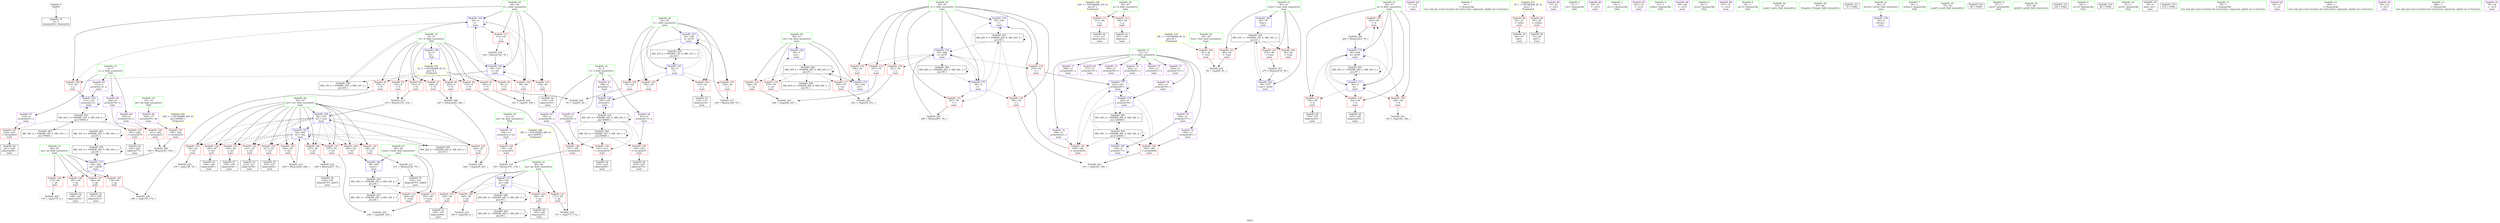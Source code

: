 digraph "SVFG" {
	label="SVFG";

	Node0x5602907ba5b0 [shape=record,color=grey,label="{NodeID: 0\nNullPtr}"];
	Node0x5602907ba5b0 -> Node0x5602907df9b0[style=solid];
	Node0x5602907ff370 [shape=record,color=black,label="{NodeID: 263\nMR_30V_2 = PHI(MR_30V_3, MR_30V_1, )\npts\{61 \}\n}"];
	Node0x5602907ff370 -> Node0x5602907ff370[style=dashed];
	Node0x5602907ff370 -> Node0x560290801670[style=dashed];
	Node0x5602907e8e80 [shape=record,color=blue,label="{NodeID: 180\n48\<--260\nroom\<--\nmain\n}"];
	Node0x5602907e8e80 -> Node0x5602907f9570[style=dashed];
	Node0x5602907e03a0 [shape=record,color=red,label="{NodeID: 97\n226\<--8\n\<--N\nmain\n}"];
	Node0x5602907e03a0 -> Node0x5602907e4740[style=solid];
	Node0x5602907df1f0 [shape=record,color=green,label="{NodeID: 14\n4\<--5\nx\<--x_field_insensitive\nGlob }"];
	Node0x5602907df1f0 -> Node0x5602907e1d80[style=solid];
	Node0x5602907df1f0 -> Node0x5602907e1e50[style=solid];
	Node0x5602907df1f0 -> Node0x5602907e1f20[style=solid];
	Node0x5602907df1f0 -> Node0x5602907e1ff0[style=solid];
	Node0x5602907e0f00 [shape=record,color=red,label="{NodeID: 111\n123\<--44\n\<--j\nmain\n}"];
	Node0x5602907e0f00 -> Node0x5602907ec150[style=solid];
	Node0x5602907be910 [shape=record,color=green,label="{NodeID: 28\n50\<--51\ncnt\<--cnt_field_insensitive\nmain\n}"];
	Node0x5602907be910 -> Node0x5602907e5a50[style=solid];
	Node0x5602907be910 -> Node0x5602907e5b20[style=solid];
	Node0x5602907be910 -> Node0x5602907e5bf0[style=solid];
	Node0x5602907be910 -> Node0x5602907e84c0[style=solid];
	Node0x5602907be910 -> Node0x5602907e8db0[style=solid];
	Node0x5602907e4740 [shape=record,color=grey,label="{NodeID: 208\n227 = Binary(225, 226, )\n}"];
	Node0x5602907e4740 -> Node0x5602907ec750[style=solid];
	Node0x5602907e61a0 [shape=record,color=red,label="{NodeID: 125\n230\<--52\n\<--i21\nmain\n}"];
	Node0x5602907e61a0 -> Node0x5602907eb9d0[style=solid];
	Node0x5602907dfdf0 [shape=record,color=black,label="{NodeID: 42\n112\<--111\nidxprom12\<--\nmain\n}"];
	Node0x5602907eca50 [shape=record,color=grey,label="{NodeID: 222\n82 = cmp(80, 81, )\n}"];
	Node0x5602907e6d00 [shape=record,color=red,label="{NodeID: 139\n203\<--56\n\<--k\nmain\n}"];
	Node0x5602907e6d00 -> Node0x5602907e48c0[style=solid];
	Node0x5602907e1970 [shape=record,color=black,label="{NodeID: 56\n221\<--220\nidxprom64\<--\nmain\n}"];
	Node0x5602907e7860 [shape=record,color=red,label="{NodeID: 153\n199\<--198\n\<--arrayidx52\nmain\n}"];
	Node0x5602907e7860 -> Node0x5602907e89a0[style=solid];
	Node0x5602907e24d0 [shape=record,color=purple,label="{NodeID: 70\n120\<--11\narrayidx17\<--c\nmain\n}"];
	Node0x5602907e24d0 -> Node0x5602907e8250[style=solid];
	Node0x5602907e83f0 [shape=record,color=blue,label="{NodeID: 167\n42\<--129\ni\<--inc19\nmain\n}"];
	Node0x5602907e83f0 -> Node0x5602907e0950[style=dashed];
	Node0x5602907e83f0 -> Node0x5602907e0a20[style=dashed];
	Node0x5602907e83f0 -> Node0x5602907e0af0[style=dashed];
	Node0x5602907e83f0 -> Node0x5602907e0bc0[style=dashed];
	Node0x5602907e83f0 -> Node0x5602907e83f0[style=dashed];
	Node0x5602907e83f0 -> Node0x5602907fc770[style=dashed];
	Node0x5602907e3030 [shape=record,color=purple,label="{NodeID: 84\n71\<--24\n\<--.str.3\nmain\n}"];
	Node0x5602907bdea0 [shape=record,color=green,label="{NodeID: 1\n9\<--1\n\<--dummyObj\nCan only get source location for instruction, argument, global var or function.}"];
	Node0x5602907ff870 [shape=record,color=black,label="{NodeID: 264\nMR_32V_2 = PHI(MR_32V_3, MR_32V_1, )\npts\{50000 \}\n}"];
	Node0x5602907ff870 -> Node0x5602907e7450[style=dashed];
	Node0x5602907ff870 -> Node0x5602907e7930[style=dashed];
	Node0x5602907ff870 -> Node0x5602907e7ad0[style=dashed];
	Node0x5602907ff870 -> Node0x5602907f6370[style=dashed];
	Node0x5602907ff870 -> Node0x5602907ff870[style=dashed];
	Node0x5602907e8f50 [shape=record,color=blue,label="{NodeID: 181\n52\<--265\ni21\<--dec\nmain\n}"];
	Node0x5602907e8f50 -> Node0x5602907e5cc0[style=dashed];
	Node0x5602907e8f50 -> Node0x5602907e5d90[style=dashed];
	Node0x5602907e8f50 -> Node0x5602907e5e60[style=dashed];
	Node0x5602907e8f50 -> Node0x5602907e5f30[style=dashed];
	Node0x5602907e8f50 -> Node0x5602907e6000[style=dashed];
	Node0x5602907e8f50 -> Node0x5602907e60d0[style=dashed];
	Node0x5602907e8f50 -> Node0x5602907e61a0[style=dashed];
	Node0x5602907e8f50 -> Node0x5602907e6270[style=dashed];
	Node0x5602907e8f50 -> Node0x5602907e6340[style=dashed];
	Node0x5602907e8f50 -> Node0x5602907e6410[style=dashed];
	Node0x5602907e8f50 -> Node0x5602907e64e0[style=dashed];
	Node0x5602907e8f50 -> Node0x5602907e8f50[style=dashed];
	Node0x5602907e8f50 -> Node0x5602907fdf70[style=dashed];
	Node0x5602907e0470 [shape=record,color=red,label="{NodeID: 98\n63\<--21\n\<--stdin\nmain\n}"];
	Node0x5602907e0470 -> Node0x5602907dfb80[style=solid];
	Node0x5602907df2f0 [shape=record,color=green,label="{NodeID: 15\n6\<--7\ny\<--y_field_insensitive\nGlob }"];
	Node0x5602907df2f0 -> Node0x5602907e20c0[style=solid];
	Node0x5602907df2f0 -> Node0x5602907e2190[style=solid];
	Node0x5602907df2f0 -> Node0x5602907e2260[style=solid];
	Node0x5602907df2f0 -> Node0x5602907e2330[style=solid];
	Node0x560290802bd0 [shape=record,color=yellow,style=double,label="{NodeID: 278\n16V_1 = ENCHI(MR_16V_0)\npts\{47 \}\nFun[main]}"];
	Node0x560290802bd0 -> Node0x5602907e0fd0[style=dashed];
	Node0x560290802bd0 -> Node0x5602907e10a0[style=dashed];
	Node0x5602907e0fd0 [shape=record,color=red,label="{NodeID: 112\n106\<--46\n\<--p\nmain\n}"];
	Node0x5602907e0fd0 -> Node0x5602907dfd20[style=solid];
	Node0x5602907be9e0 [shape=record,color=green,label="{NodeID: 29\n52\<--53\ni21\<--i21_field_insensitive\nmain\n}"];
	Node0x5602907be9e0 -> Node0x5602907e5cc0[style=solid];
	Node0x5602907be9e0 -> Node0x5602907e5d90[style=solid];
	Node0x5602907be9e0 -> Node0x5602907e5e60[style=solid];
	Node0x5602907be9e0 -> Node0x5602907e5f30[style=solid];
	Node0x5602907be9e0 -> Node0x5602907e6000[style=solid];
	Node0x5602907be9e0 -> Node0x5602907e60d0[style=solid];
	Node0x5602907be9e0 -> Node0x5602907e61a0[style=solid];
	Node0x5602907be9e0 -> Node0x5602907e6270[style=solid];
	Node0x5602907be9e0 -> Node0x5602907e6340[style=solid];
	Node0x5602907be9e0 -> Node0x5602907e6410[style=solid];
	Node0x5602907be9e0 -> Node0x5602907e64e0[style=solid];
	Node0x5602907be9e0 -> Node0x5602907e8590[style=solid];
	Node0x5602907be9e0 -> Node0x5602907e8f50[style=solid];
	Node0x5602907e48c0 [shape=record,color=grey,label="{NodeID: 209\n204 = Binary(203, 78, )\n}"];
	Node0x5602907e48c0 -> Node0x5602907e8a70[style=solid];
	Node0x5602907e6270 [shape=record,color=red,label="{NodeID: 126\n237\<--52\n\<--i21\nmain\n}"];
	Node0x5602907e6270 -> Node0x5602907ebb50[style=solid];
	Node0x5602907dfec0 [shape=record,color=black,label="{NodeID: 43\n116\<--115\nidxprom14\<--\nmain\n}"];
	Node0x5602907ecbd0 [shape=record,color=grey,label="{NodeID: 223\n248 = cmp(246, 247, )\n}"];
	Node0x5602907e6dd0 [shape=record,color=red,label="{NodeID: 140\n168\<--58\n\<--px\nmain\n}"];
	Node0x5602907e6dd0 -> Node0x5602907ec5d0[style=solid];
	Node0x5602907e1a40 [shape=record,color=black,label="{NodeID: 57\n232\<--231\nidxprom70\<--add69\nmain\n}"];
	Node0x5602907e7930 [shape=record,color=red,label="{NodeID: 154\n214\<--213\n\<--arrayidx59\nmain\n}"];
	Node0x5602907e7930 -> Node0x5602907e17d0[style=solid];
	Node0x5602907e25a0 [shape=record,color=purple,label="{NodeID: 71\n186\<--11\narrayidx44\<--c\nmain\n}"];
	Node0x5602907e84c0 [shape=record,color=blue,label="{NodeID: 168\n50\<--9\ncnt\<--\nmain\n}"];
	Node0x5602907e84c0 -> Node0x5602907f9a70[style=dashed];
	Node0x5602907e3100 [shape=record,color=purple,label="{NodeID: 85\n73\<--27\n\<--.str.4\nmain\n}"];
	Node0x5602907bdff0 [shape=record,color=green,label="{NodeID: 2\n17\<--1\n.str\<--dummyObj\nGlob }"];
	Node0x5602907ffd70 [shape=record,color=black,label="{NodeID: 265\nMR_34V_2 = PHI(MR_34V_3, MR_34V_1, )\npts\{70000 \}\n}"];
	Node0x5602907ffd70 -> Node0x5602907f8b70[style=dashed];
	Node0x5602907e9020 [shape=record,color=blue,label="{NodeID: 182\n40\<--275\nCase\<--inc90\nmain\n}"];
	Node0x5602907e9020 -> Node0x5602907fc270[style=dashed];
	Node0x5602907e0540 [shape=record,color=red,label="{NodeID: 99\n69\<--26\n\<--stdout\nmain\n}"];
	Node0x5602907e0540 -> Node0x5602907dfc50[style=solid];
	Node0x5602907bd7f0 [shape=record,color=green,label="{NodeID: 16\n8\<--10\nN\<--N_field_insensitive\nGlob }"];
	Node0x5602907bd7f0 -> Node0x5602907e3510[style=solid];
	Node0x5602907bd7f0 -> Node0x5602907e35e0[style=solid];
	Node0x5602907bd7f0 -> Node0x5602907e36b0[style=solid];
	Node0x5602907bd7f0 -> Node0x5602907e3780[style=solid];
	Node0x5602907bd7f0 -> Node0x5602907e3850[style=solid];
	Node0x5602907bd7f0 -> Node0x5602907e3920[style=solid];
	Node0x5602907bd7f0 -> Node0x5602907e02d0[style=solid];
	Node0x5602907bd7f0 -> Node0x5602907e03a0[style=solid];
	Node0x5602907bd7f0 -> Node0x5602907e7c70[style=solid];
	Node0x5602907e10a0 [shape=record,color=red,label="{NodeID: 113\n111\<--46\n\<--p\nmain\n}"];
	Node0x5602907e10a0 -> Node0x5602907dfdf0[style=solid];
	Node0x5602907beab0 [shape=record,color=green,label="{NodeID: 30\n54\<--55\nr\<--r_field_insensitive\nmain\n}"];
	Node0x5602907beab0 -> Node0x5602907e65b0[style=solid];
	Node0x5602907beab0 -> Node0x5602907e6680[style=solid];
	Node0x5602907beab0 -> Node0x5602907e6750[style=solid];
	Node0x5602907beab0 -> Node0x5602907e6820[style=solid];
	Node0x5602907beab0 -> Node0x5602907e68f0[style=solid];
	Node0x5602907beab0 -> Node0x5602907e69c0[style=solid];
	Node0x5602907beab0 -> Node0x5602907e8660[style=solid];
	Node0x5602907beab0 -> Node0x5602907e89a0[style=solid];
	Node0x5602907beab0 -> Node0x5602907e8b40[style=solid];
	Node0x5602907eb850 [shape=record,color=grey,label="{NodeID: 210\n156 = Binary(151, 155, )\n}"];
	Node0x5602907eb850 -> Node0x5602907e8800[style=solid];
	Node0x5602907e6340 [shape=record,color=red,label="{NodeID: 127\n255\<--52\n\<--i21\nmain\n}"];
	Node0x5602907e6340 -> Node0x5602907eced0[style=solid];
	Node0x5602907dff90 [shape=record,color=black,label="{NodeID: 44\n119\<--118\nidxprom16\<--\nmain\n}"];
	Node0x5602907ecd50 [shape=record,color=grey,label="{NodeID: 224\n252 = cmp(250, 251, )\n}"];
	Node0x5602907e6ea0 [shape=record,color=red,label="{NodeID: 141\n171\<--58\n\<--px\nmain\n}"];
	Node0x5602907e6ea0 -> Node0x5602907ed650[style=solid];
	Node0x5602907e1b10 [shape=record,color=black,label="{NodeID: 58\n235\<--234\nidxprom72\<--\nmain\n}"];
	Node0x5602907e7a00 [shape=record,color=red,label="{NodeID: 155\n220\<--219\n\<--arrayidx63\nmain\n}"];
	Node0x5602907e7a00 -> Node0x5602907e1970[style=solid];
	Node0x5602907e2670 [shape=record,color=purple,label="{NodeID: 72\n189\<--11\narrayidx46\<--c\nmain\n}"];
	Node0x5602907e2670 -> Node0x5602907e7790[style=solid];
	Node0x5602907e8590 [shape=record,color=blue,label="{NodeID: 169\n52\<--135\ni21\<--mul\nmain\n}"];
	Node0x5602907e8590 -> Node0x5602907e5cc0[style=dashed];
	Node0x5602907e8590 -> Node0x5602907e5d90[style=dashed];
	Node0x5602907e8590 -> Node0x5602907e5e60[style=dashed];
	Node0x5602907e8590 -> Node0x5602907e5f30[style=dashed];
	Node0x5602907e8590 -> Node0x5602907e6000[style=dashed];
	Node0x5602907e8590 -> Node0x5602907e60d0[style=dashed];
	Node0x5602907e8590 -> Node0x5602907e61a0[style=dashed];
	Node0x5602907e8590 -> Node0x5602907e6270[style=dashed];
	Node0x5602907e8590 -> Node0x5602907e6340[style=dashed];
	Node0x5602907e8590 -> Node0x5602907e6410[style=dashed];
	Node0x5602907e8590 -> Node0x5602907e64e0[style=dashed];
	Node0x5602907e8590 -> Node0x5602907e8f50[style=dashed];
	Node0x5602907e8590 -> Node0x5602907fdf70[style=dashed];
	Node0x5602907e31d0 [shape=record,color=purple,label="{NodeID: 86\n89\<--27\n\<--.str.4\nmain\n}"];
	Node0x5602907bd490 [shape=record,color=green,label="{NodeID: 3\n19\<--1\n.str.1\<--dummyObj\nGlob }"];
	Node0x560290800270 [shape=record,color=black,label="{NodeID: 266\nMR_36V_2 = PHI(MR_36V_6, MR_36V_1, )\npts\{120000 \}\n}"];
	Node0x560290800270 -> Node0x5602907f9070[style=dashed];
	Node0x5602907e0610 [shape=record,color=red,label="{NodeID: 100\n81\<--38\n\<--Test\nmain\n}"];
	Node0x5602907e0610 -> Node0x5602907eca50[style=solid];
	Node0x5602907bd8b0 [shape=record,color=green,label="{NodeID: 17\n11\<--12\nc\<--c_field_insensitive\nGlob }"];
	Node0x5602907bd8b0 -> Node0x5602907e2400[style=solid];
	Node0x5602907bd8b0 -> Node0x5602907e24d0[style=solid];
	Node0x5602907bd8b0 -> Node0x5602907e25a0[style=solid];
	Node0x5602907bd8b0 -> Node0x5602907e2670[style=solid];
	Node0x5602907bd8b0 -> Node0x5602907e2740[style=solid];
	Node0x5602907bd8b0 -> Node0x5602907e2810[style=solid];
	Node0x5602907bd8b0 -> Node0x5602907e28e0[style=solid];
	Node0x5602907bd8b0 -> Node0x5602907e29b0[style=solid];
	Node0x5602907bd8b0 -> Node0x5602907e2a80[style=solid];
	Node0x5602907bd8b0 -> Node0x5602907e2b50[style=solid];
	Node0x5602907e1170 [shape=record,color=red,label="{NodeID: 114\n254\<--48\n\<--room\nmain\n}"];
	Node0x5602907e1170 -> Node0x5602907eced0[style=solid];
	Node0x5602907beb80 [shape=record,color=green,label="{NodeID: 31\n56\<--57\nk\<--k_field_insensitive\nmain\n}"];
	Node0x5602907beb80 -> Node0x5602907e6a90[style=solid];
	Node0x5602907beb80 -> Node0x5602907e6b60[style=solid];
	Node0x5602907beb80 -> Node0x5602907e6c30[style=solid];
	Node0x5602907beb80 -> Node0x5602907e6d00[style=solid];
	Node0x5602907beb80 -> Node0x5602907e8730[style=solid];
	Node0x5602907beb80 -> Node0x5602907e8a70[style=solid];
	Node0x5602907eb9d0 [shape=record,color=grey,label="{NodeID: 211\n231 = Binary(230, 78, )\n}"];
	Node0x5602907eb9d0 -> Node0x5602907e1a40[style=solid];
	Node0x5602907e6410 [shape=record,color=red,label="{NodeID: 128\n260\<--52\n\<--i21\nmain\n}"];
	Node0x5602907e6410 -> Node0x5602907e8e80[style=solid];
	Node0x5602907e0060 [shape=record,color=black,label="{NodeID: 45\n149\<--148\nidxprom28\<--\nmain\n}"];
	Node0x5602907eced0 [shape=record,color=grey,label="{NodeID: 225\n256 = cmp(254, 255, )\n}"];
	Node0x5602907e6f70 [shape=record,color=red,label="{NodeID: 142\n184\<--58\n\<--px\nmain\n}"];
	Node0x5602907e6f70 -> Node0x5602907e13c0[style=solid];
	Node0x5602907e1be0 [shape=record,color=black,label="{NodeID: 59\n239\<--238\nidxprom75\<--add74\nmain\n}"];
	Node0x5602907e7ad0 [shape=record,color=red,label="{NodeID: 156\n234\<--233\n\<--arrayidx71\nmain\n}"];
	Node0x5602907e7ad0 -> Node0x5602907e1b10[style=solid];
	Node0x5602907e2740 [shape=record,color=purple,label="{NodeID: 73\n195\<--11\narrayidx50\<--c\nmain\n}"];
	Node0x5602907e8660 [shape=record,color=blue,label="{NodeID: 170\n54\<--9\nr\<--\nmain\n}"];
	Node0x5602907e8660 -> Node0x5602907e65b0[style=dashed];
	Node0x5602907e8660 -> Node0x5602907e6680[style=dashed];
	Node0x5602907e8660 -> Node0x5602907e89a0[style=dashed];
	Node0x5602907e8660 -> Node0x5602907e8b40[style=dashed];
	Node0x5602907e8660 -> Node0x5602907f5970[style=dashed];
	Node0x5602907e32a0 [shape=record,color=purple,label="{NodeID: 87\n103\<--27\n\<--.str.4\nmain\n}"];
	Node0x5602907deeb0 [shape=record,color=green,label="{NodeID: 4\n21\<--1\nstdin\<--dummyObj\nGlob }"];
	Node0x5602907e06e0 [shape=record,color=red,label="{NodeID: 101\n80\<--40\n\<--Case\nmain\n}"];
	Node0x5602907e06e0 -> Node0x5602907eca50[style=solid];
	Node0x5602907ba980 [shape=record,color=green,label="{NodeID: 18\n13\<--14\ndx\<--dx_field_insensitive\nGlob }"];
	Node0x5602907ba980 -> Node0x5602907e2c20[style=solid];
	Node0x5602907e1240 [shape=record,color=red,label="{NodeID: 115\n269\<--48\n\<--room\nmain\n}"];
	Node0x5602907bec50 [shape=record,color=green,label="{NodeID: 32\n58\<--59\npx\<--px_field_insensitive\nmain\n}"];
	Node0x5602907bec50 -> Node0x5602907e6dd0[style=solid];
	Node0x5602907bec50 -> Node0x5602907e6ea0[style=solid];
	Node0x5602907bec50 -> Node0x5602907e6f70[style=solid];
	Node0x5602907bec50 -> Node0x5602907e7040[style=solid];
	Node0x5602907bec50 -> Node0x5602907e8800[style=solid];
	Node0x5602907ebb50 [shape=record,color=grey,label="{NodeID: 212\n238 = Binary(237, 78, )\n}"];
	Node0x5602907ebb50 -> Node0x5602907e1be0[style=solid];
	Node0x5602907e64e0 [shape=record,color=red,label="{NodeID: 129\n264\<--52\n\<--i21\nmain\n}"];
	Node0x5602907e64e0 -> Node0x5602907ebe50[style=solid];
	Node0x5602907e0130 [shape=record,color=black,label="{NodeID: 46\n153\<--152\nidxprom30\<--\nmain\n}"];
	Node0x5602907ed050 [shape=record,color=grey,label="{NodeID: 226\n180 = cmp(178, 179, )\n}"];
	Node0x5602907e7040 [shape=record,color=red,label="{NodeID: 143\n193\<--58\n\<--px\nmain\n}"];
	Node0x5602907e7040 -> Node0x5602907e1560[style=solid];
	Node0x5602907e1cb0 [shape=record,color=black,label="{NodeID: 60\n242\<--241\nidxprom77\<--\nmain\n}"];
	Node0x5602907e7ba0 [shape=record,color=red,label="{NodeID: 157\n241\<--240\n\<--arrayidx76\nmain\n}"];
	Node0x5602907e7ba0 -> Node0x5602907e1cb0[style=solid];
	Node0x5602907e2810 [shape=record,color=purple,label="{NodeID: 74\n198\<--11\narrayidx52\<--c\nmain\n}"];
	Node0x5602907e2810 -> Node0x5602907e7860[style=solid];
	Node0x5602907fc270 [shape=record,color=black,label="{NodeID: 254\nMR_10V_3 = PHI(MR_10V_4, MR_10V_2, )\npts\{41 \}\n}"];
	Node0x5602907fc270 -> Node0x5602907e06e0[style=dashed];
	Node0x5602907fc270 -> Node0x5602907e07b0[style=dashed];
	Node0x5602907fc270 -> Node0x5602907e0880[style=dashed];
	Node0x5602907fc270 -> Node0x5602907e9020[style=dashed];
	Node0x5602907e8730 [shape=record,color=blue,label="{NodeID: 171\n56\<--9\nk\<--\nmain\n}"];
	Node0x5602907e8730 -> Node0x5602907e6a90[style=dashed];
	Node0x5602907e8730 -> Node0x5602907e6b60[style=dashed];
	Node0x5602907e8730 -> Node0x5602907e6c30[style=dashed];
	Node0x5602907e8730 -> Node0x5602907e6d00[style=dashed];
	Node0x5602907e8730 -> Node0x5602907e8730[style=dashed];
	Node0x5602907e8730 -> Node0x5602907e8a70[style=dashed];
	Node0x5602907e8730 -> Node0x5602907fe970[style=dashed];
	Node0x5602907e3370 [shape=record,color=purple,label="{NodeID: 88\n85\<--29\n\<--.str.5\nmain\n}"];
	Node0x5602907def40 [shape=record,color=green,label="{NodeID: 5\n22\<--1\n.str.2\<--dummyObj\nGlob }"];
	Node0x5602907e07b0 [shape=record,color=red,label="{NodeID: 102\n84\<--40\n\<--Case\nmain\n}"];
	Node0x5602907baa80 [shape=record,color=green,label="{NodeID: 19\n15\<--16\ndy\<--dy_field_insensitive\nGlob }"];
	Node0x5602907baa80 -> Node0x5602907e2cf0[style=solid];
	Node0x5602907e5a50 [shape=record,color=red,label="{NodeID: 116\n246\<--50\n\<--cnt\nmain\n}"];
	Node0x5602907e5a50 -> Node0x5602907ecbd0[style=solid];
	Node0x5602907bed20 [shape=record,color=green,label="{NodeID: 33\n60\<--61\npy\<--py_field_insensitive\nmain\n}"];
	Node0x5602907bed20 -> Node0x5602907e7110[style=solid];
	Node0x5602907bed20 -> Node0x5602907e71e0[style=solid];
	Node0x5602907bed20 -> Node0x5602907e72b0[style=solid];
	Node0x5602907bed20 -> Node0x5602907e7380[style=solid];
	Node0x5602907bed20 -> Node0x5602907e88d0[style=solid];
	Node0x5602907ebcd0 [shape=record,color=grey,label="{NodeID: 213\n275 = Binary(274, 78, )\n}"];
	Node0x5602907ebcd0 -> Node0x5602907e9020[style=solid];
	Node0x5602907e65b0 [shape=record,color=red,label="{NodeID: 130\n183\<--54\n\<--r\nmain\n}"];
	Node0x5602907e65b0 -> Node0x5602907ec8d0[style=solid];
	Node0x5602907e0200 [shape=record,color=black,label="{NodeID: 47\n159\<--158\nidxprom32\<--\nmain\n}"];
	Node0x5602907ed1d0 [shape=record,color=grey,label="{NodeID: 227\n139 = cmp(138, 78, )\n}"];
	Node0x5602907e7110 [shape=record,color=red,label="{NodeID: 144\n175\<--60\n\<--py\nmain\n}"];
	Node0x5602907e7110 -> Node0x5602907ed4d0[style=solid];
	Node0x5602907e1d80 [shape=record,color=purple,label="{NodeID: 61\n108\<--4\narrayidx\<--x\nmain\n}"];
	Node0x5602907e1d80 -> Node0x5602907e80b0[style=solid];
	Node0x5602907e7c70 [shape=record,color=blue,label="{NodeID: 158\n8\<--9\nN\<--\nGlob }"];
	Node0x5602907e7c70 -> Node0x560290802690[style=dashed];
	Node0x5602907e28e0 [shape=record,color=purple,label="{NodeID: 75\n216\<--11\narrayidx61\<--c\nmain\n}"];
	Node0x5602907fc770 [shape=record,color=black,label="{NodeID: 255\nMR_12V_2 = PHI(MR_12V_4, MR_12V_1, )\npts\{43 \}\n}"];
	Node0x5602907fc770 -> Node0x5602907e7f10[style=dashed];
	Node0x5602907e8800 [shape=record,color=blue,label="{NodeID: 172\n58\<--156\npx\<--add\nmain\n}"];
	Node0x5602907e8800 -> Node0x5602907e6dd0[style=dashed];
	Node0x5602907e8800 -> Node0x5602907e6ea0[style=dashed];
	Node0x5602907e8800 -> Node0x5602907e6f70[style=dashed];
	Node0x5602907e8800 -> Node0x5602907e7040[style=dashed];
	Node0x5602907e8800 -> Node0x560290801170[style=dashed];
	Node0x5602907e3440 [shape=record,color=purple,label="{NodeID: 89\n271\<--31\n\<--.str.6\nmain\n}"];
	Node0x5602907bd5b0 [shape=record,color=green,label="{NodeID: 6\n24\<--1\n.str.3\<--dummyObj\nGlob }"];
	Node0x560290801170 [shape=record,color=black,label="{NodeID: 269\nMR_28V_4 = PHI(MR_28V_5, MR_28V_3, )\npts\{59 \}\n}"];
	Node0x560290801170 -> Node0x5602907e8800[style=dashed];
	Node0x560290801170 -> Node0x5602907fee70[style=dashed];
	Node0x560290801170 -> Node0x560290801170[style=dashed];
	Node0x5602907e0880 [shape=record,color=red,label="{NodeID: 103\n274\<--40\n\<--Case\nmain\n}"];
	Node0x5602907e0880 -> Node0x5602907ebcd0[style=solid];
	Node0x5602907bab80 [shape=record,color=green,label="{NodeID: 20\n33\<--34\nmain\<--main_field_insensitive\n}"];
	Node0x5602907e5b20 [shape=record,color=red,label="{NodeID: 117\n250\<--50\n\<--cnt\nmain\n}"];
	Node0x5602907e5b20 -> Node0x5602907ecd50[style=solid];
	Node0x5602907df7d0 [shape=record,color=green,label="{NodeID: 34\n67\<--68\nfreopen\<--freopen_field_insensitive\n}"];
	Node0x5602907ebe50 [shape=record,color=grey,label="{NodeID: 214\n265 = Binary(264, 266, )\n}"];
	Node0x5602907ebe50 -> Node0x5602907e8f50[style=solid];
	Node0x5602907e6680 [shape=record,color=red,label="{NodeID: 131\n207\<--54\n\<--r\nmain\n}"];
	Node0x5602907e6680 -> Node0x5602907e45c0[style=solid];
	Node0x5602907e12f0 [shape=record,color=black,label="{NodeID: 48\n163\<--162\nidxprom34\<--\nmain\n}"];
	Node0x560290554ef0 [shape=record,color=black,label="{NodeID: 311\n74 = PHI()\n}"];
	Node0x5602907ed350 [shape=record,color=grey,label="{NodeID: 228\n95 = cmp(93, 94, )\n}"];
	Node0x5602907e71e0 [shape=record,color=red,label="{NodeID: 145\n178\<--60\n\<--py\nmain\n}"];
	Node0x5602907e71e0 -> Node0x5602907ed050[style=solid];
	Node0x5602907e1e50 [shape=record,color=purple,label="{NodeID: 62\n150\<--4\narrayidx29\<--x\nmain\n}"];
	Node0x5602907e1e50 -> Node0x5602907e7450[style=solid];
	Node0x5602907e7d70 [shape=record,color=blue,label="{NodeID: 159\n36\<--9\nretval\<--\nmain\n}"];
	Node0x5602907e29b0 [shape=record,color=purple,label="{NodeID: 76\n222\<--11\narrayidx65\<--c\nmain\n}"];
	Node0x5602907e29b0 -> Node0x5602907e8c10[style=solid];
	Node0x5602907fd480 [shape=record,color=black,label="{NodeID: 256\nMR_14V_2 = PHI(MR_14V_3, MR_14V_1, )\npts\{45 \}\n}"];
	Node0x5602907fd480 -> Node0x5602907e7fe0[style=dashed];
	Node0x5602907fd480 -> Node0x5602907fd480[style=dashed];
	Node0x5602907e88d0 [shape=record,color=blue,label="{NodeID: 173\n60\<--166\npy\<--add36\nmain\n}"];
	Node0x5602907e88d0 -> Node0x5602907e7110[style=dashed];
	Node0x5602907e88d0 -> Node0x5602907e71e0[style=dashed];
	Node0x5602907e88d0 -> Node0x5602907e72b0[style=dashed];
	Node0x5602907e88d0 -> Node0x5602907e7380[style=dashed];
	Node0x5602907e88d0 -> Node0x560290801670[style=dashed];
	Node0x5602907e3510 [shape=record,color=red,label="{NodeID: 90\n94\<--8\n\<--N\nmain\n}"];
	Node0x5602907e3510 -> Node0x5602907ed350[style=solid];
	Node0x5602907bd640 [shape=record,color=green,label="{NodeID: 7\n26\<--1\nstdout\<--dummyObj\nGlob }"];
	Node0x560290801670 [shape=record,color=black,label="{NodeID: 270\nMR_30V_4 = PHI(MR_30V_5, MR_30V_3, )\npts\{61 \}\n}"];
	Node0x560290801670 -> Node0x5602907e88d0[style=dashed];
	Node0x560290801670 -> Node0x5602907ff370[style=dashed];
	Node0x560290801670 -> Node0x560290801670[style=dashed];
	Node0x5602907e0950 [shape=record,color=red,label="{NodeID: 104\n93\<--42\n\<--i\nmain\n}"];
	Node0x5602907e0950 -> Node0x5602907ed350[style=solid];
	Node0x5602907bac80 [shape=record,color=green,label="{NodeID: 21\n36\<--37\nretval\<--retval_field_insensitive\nmain\n}"];
	Node0x5602907bac80 -> Node0x5602907e7d70[style=solid];
	Node0x5602907e5bf0 [shape=record,color=red,label="{NodeID: 118\n270\<--50\n\<--cnt\nmain\n}"];
	Node0x5602907df860 [shape=record,color=green,label="{NodeID: 35\n75\<--76\nscanf\<--scanf_field_insensitive\n}"];
	Node0x5602907ebfd0 [shape=record,color=grey,label="{NodeID: 215\n135 = Binary(133, 134, )\n}"];
	Node0x5602907ebfd0 -> Node0x5602907e8590[style=solid];
	Node0x5602907e6750 [shape=record,color=red,label="{NodeID: 132\n210\<--54\n\<--r\nmain\n}"];
	Node0x5602907e6750 -> Node0x5602907e8c10[style=solid];
	Node0x5602907e13c0 [shape=record,color=black,label="{NodeID: 49\n185\<--184\nidxprom43\<--\nmain\n}"];
	Node0x560290812ad0 [shape=record,color=black,label="{NodeID: 312\n90 = PHI()\n}"];
	Node0x5602907ed4d0 [shape=record,color=grey,label="{NodeID: 229\n176 = cmp(175, 9, )\n}"];
	Node0x5602907e72b0 [shape=record,color=red,label="{NodeID: 146\n187\<--60\n\<--py\nmain\n}"];
	Node0x5602907e72b0 -> Node0x5602907e1490[style=solid];
	Node0x5602907e1f20 [shape=record,color=purple,label="{NodeID: 63\n213\<--4\narrayidx59\<--x\nmain\n}"];
	Node0x5602907e1f20 -> Node0x5602907e7930[style=solid];
	Node0x5602907f8b70 [shape=record,color=black,label="{NodeID: 243\nMR_34V_3 = PHI(MR_34V_4, MR_34V_2, )\npts\{70000 \}\n}"];
	Node0x5602907f8b70 -> Node0x5602907e75f0[style=dashed];
	Node0x5602907f8b70 -> Node0x5602907e7a00[style=dashed];
	Node0x5602907f8b70 -> Node0x5602907e7ba0[style=dashed];
	Node0x5602907f8b70 -> Node0x5602907e8180[style=dashed];
	Node0x5602907f8b70 -> Node0x5602907f8b70[style=dashed];
	Node0x5602907f8b70 -> Node0x5602907ffd70[style=dashed];
	Node0x5602907e7e40 [shape=record,color=blue,label="{NodeID: 160\n40\<--78\nCase\<--\nmain\n}"];
	Node0x5602907e7e40 -> Node0x5602907fc270[style=dashed];
	Node0x5602907e2a80 [shape=record,color=purple,label="{NodeID: 77\n236\<--11\narrayidx73\<--c\nmain\n}"];
	Node0x5602907fd570 [shape=record,color=black,label="{NodeID: 257\nMR_18V_2 = PHI(MR_18V_3, MR_18V_1, )\npts\{49 \}\n}"];
	Node0x5602907fd570 -> Node0x5602907f9570[style=dashed];
	Node0x5602907e89a0 [shape=record,color=blue,label="{NodeID: 174\n54\<--199\nr\<--\nmain\n}"];
	Node0x5602907e89a0 -> Node0x5602907f5970[style=dashed];
	Node0x5602907e35e0 [shape=record,color=red,label="{NodeID: 91\n100\<--8\n\<--N\nmain\n}"];
	Node0x5602907e35e0 -> Node0x5602907ec450[style=solid];
	Node0x5602907be4f0 [shape=record,color=green,label="{NodeID: 8\n27\<--1\n.str.4\<--dummyObj\nGlob }"];
	Node0x560290801b70 [shape=record,color=yellow,style=double,label="{NodeID: 271\n2V_1 = ENCHI(MR_2V_0)\npts\{1 \}\nFun[main]}"];
	Node0x560290801b70 -> Node0x5602907e0470[style=dashed];
	Node0x560290801b70 -> Node0x5602907e0540[style=dashed];
	Node0x5602907e0a20 [shape=record,color=red,label="{NodeID: 105\n105\<--42\n\<--i\nmain\n}"];
	Node0x5602907e0a20 -> Node0x5602907e80b0[style=solid];
	Node0x5602907bad50 [shape=record,color=green,label="{NodeID: 22\n38\<--39\nTest\<--Test_field_insensitive\nmain\n}"];
	Node0x5602907bad50 -> Node0x5602907e0610[style=solid];
	Node0x5602907e5cc0 [shape=record,color=red,label="{NodeID: 119\n138\<--52\n\<--i21\nmain\n}"];
	Node0x5602907e5cc0 -> Node0x5602907ed1d0[style=solid];
	Node0x5602907df8f0 [shape=record,color=green,label="{NodeID: 36\n87\<--88\nprintf\<--printf_field_insensitive\n}"];
	Node0x5602907ec150 [shape=record,color=grey,label="{NodeID: 216\n124 = Binary(123, 78, )\n}"];
	Node0x5602907ec150 -> Node0x5602907e8320[style=solid];
	Node0x5602907e6820 [shape=record,color=red,label="{NodeID: 133\n247\<--54\n\<--r\nmain\n}"];
	Node0x5602907e6820 -> Node0x5602907ecbd0[style=solid];
	Node0x5602907e1490 [shape=record,color=black,label="{NodeID: 50\n188\<--187\nidxprom45\<--\nmain\n}"];
	Node0x560290812bd0 [shape=record,color=black,label="{NodeID: 313\n104 = PHI()\n}"];
	Node0x5602907ed650 [shape=record,color=grey,label="{NodeID: 230\n173 = cmp(171, 172, )\n}"];
	Node0x5602907e7380 [shape=record,color=red,label="{NodeID: 147\n196\<--60\n\<--py\nmain\n}"];
	Node0x5602907e7380 -> Node0x5602907e1630[style=solid];
	Node0x5602907e1ff0 [shape=record,color=purple,label="{NodeID: 64\n233\<--4\narrayidx71\<--x\nmain\n}"];
	Node0x5602907e1ff0 -> Node0x5602907e7ad0[style=solid];
	Node0x5602907f9070 [shape=record,color=black,label="{NodeID: 244\nMR_36V_3 = PHI(MR_36V_4, MR_36V_2, )\npts\{120000 \}\n}"];
	Node0x5602907f9070 -> Node0x5602907e7790[style=dashed];
	Node0x5602907f9070 -> Node0x5602907e7860[style=dashed];
	Node0x5602907f9070 -> Node0x5602907e8250[style=dashed];
	Node0x5602907f9070 -> Node0x5602907e8c10[style=dashed];
	Node0x5602907f9070 -> Node0x5602907f9070[style=dashed];
	Node0x5602907f9070 -> Node0x560290800270[style=dashed];
	Node0x5602907e7f10 [shape=record,color=blue,label="{NodeID: 161\n42\<--9\ni\<--\nmain\n}"];
	Node0x5602907e7f10 -> Node0x5602907e0950[style=dashed];
	Node0x5602907e7f10 -> Node0x5602907e0a20[style=dashed];
	Node0x5602907e7f10 -> Node0x5602907e0af0[style=dashed];
	Node0x5602907e7f10 -> Node0x5602907e0bc0[style=dashed];
	Node0x5602907e7f10 -> Node0x5602907e83f0[style=dashed];
	Node0x5602907e7f10 -> Node0x5602907fc770[style=dashed];
	Node0x5602907e2b50 [shape=record,color=purple,label="{NodeID: 78\n243\<--11\narrayidx78\<--c\nmain\n}"];
	Node0x5602907e2b50 -> Node0x5602907e8ce0[style=solid];
	Node0x5602907fda70 [shape=record,color=black,label="{NodeID: 258\nMR_20V_2 = PHI(MR_20V_4, MR_20V_1, )\npts\{51 \}\n}"];
	Node0x5602907fda70 -> Node0x5602907e84c0[style=dashed];
	Node0x5602907e8a70 [shape=record,color=blue,label="{NodeID: 175\n56\<--204\nk\<--inc55\nmain\n}"];
	Node0x5602907e8a70 -> Node0x5602907e6a90[style=dashed];
	Node0x5602907e8a70 -> Node0x5602907e6b60[style=dashed];
	Node0x5602907e8a70 -> Node0x5602907e6c30[style=dashed];
	Node0x5602907e8a70 -> Node0x5602907e6d00[style=dashed];
	Node0x5602907e8a70 -> Node0x5602907e8730[style=dashed];
	Node0x5602907e8a70 -> Node0x5602907e8a70[style=dashed];
	Node0x5602907e8a70 -> Node0x5602907fe970[style=dashed];
	Node0x5602907e36b0 [shape=record,color=red,label="{NodeID: 92\n133\<--8\n\<--N\nmain\n}"];
	Node0x5602907e36b0 -> Node0x5602907ebfd0[style=solid];
	Node0x5602907be580 [shape=record,color=green,label="{NodeID: 9\n29\<--1\n.str.5\<--dummyObj\nGlob }"];
	Node0x560290802690 [shape=record,color=yellow,style=double,label="{NodeID: 272\n4V_1 = ENCHI(MR_4V_0)\npts\{10 \}\nFun[main]}"];
	Node0x560290802690 -> Node0x5602907e3510[style=dashed];
	Node0x560290802690 -> Node0x5602907e35e0[style=dashed];
	Node0x560290802690 -> Node0x5602907e36b0[style=dashed];
	Node0x560290802690 -> Node0x5602907e3780[style=dashed];
	Node0x560290802690 -> Node0x5602907e3850[style=dashed];
	Node0x560290802690 -> Node0x5602907e3920[style=dashed];
	Node0x560290802690 -> Node0x5602907e02d0[style=dashed];
	Node0x560290802690 -> Node0x5602907e03a0[style=dashed];
	Node0x5602907e0af0 [shape=record,color=red,label="{NodeID: 106\n115\<--42\n\<--i\nmain\n}"];
	Node0x5602907e0af0 -> Node0x5602907dfec0[style=solid];
	Node0x5602907bae20 [shape=record,color=green,label="{NodeID: 23\n40\<--41\nCase\<--Case_field_insensitive\nmain\n}"];
	Node0x5602907bae20 -> Node0x5602907e06e0[style=solid];
	Node0x5602907bae20 -> Node0x5602907e07b0[style=solid];
	Node0x5602907bae20 -> Node0x5602907e0880[style=solid];
	Node0x5602907bae20 -> Node0x5602907e7e40[style=solid];
	Node0x5602907bae20 -> Node0x5602907e9020[style=solid];
	Node0x5602907e5d90 [shape=record,color=red,label="{NodeID: 120\n148\<--52\n\<--i21\nmain\n}"];
	Node0x5602907e5d90 -> Node0x5602907e0060[style=solid];
	Node0x5602907df9b0 [shape=record,color=black,label="{NodeID: 37\n2\<--3\ndummyVal\<--dummyVal\n}"];
	Node0x5602907ec2d0 [shape=record,color=grey,label="{NodeID: 217\n129 = Binary(128, 78, )\n}"];
	Node0x5602907ec2d0 -> Node0x5602907e83f0[style=solid];
	Node0x5602907e68f0 [shape=record,color=red,label="{NodeID: 134\n251\<--54\n\<--r\nmain\n}"];
	Node0x5602907e68f0 -> Node0x5602907ecd50[style=solid];
	Node0x5602907e1560 [shape=record,color=black,label="{NodeID: 51\n194\<--193\nidxprom49\<--\nmain\n}"];
	Node0x560290812cd0 [shape=record,color=black,label="{NodeID: 314\n86 = PHI()\n}"];
	Node0x5602907ed7d0 [shape=record,color=grey,label="{NodeID: 231\n145 = cmp(144, 146, )\n}"];
	Node0x5602907e7450 [shape=record,color=red,label="{NodeID: 148\n151\<--150\n\<--arrayidx29\nmain\n}"];
	Node0x5602907e7450 -> Node0x5602907eb850[style=solid];
	Node0x5602907e20c0 [shape=record,color=purple,label="{NodeID: 65\n113\<--6\narrayidx13\<--y\nmain\n}"];
	Node0x5602907e20c0 -> Node0x5602907e8180[style=solid];
	Node0x5602907f9570 [shape=record,color=black,label="{NodeID: 245\nMR_18V_3 = PHI(MR_18V_5, MR_18V_2, )\npts\{49 \}\n}"];
	Node0x5602907f9570 -> Node0x5602907e1170[style=dashed];
	Node0x5602907f9570 -> Node0x5602907e1240[style=dashed];
	Node0x5602907f9570 -> Node0x5602907e8e80[style=dashed];
	Node0x5602907f9570 -> Node0x5602907f9570[style=dashed];
	Node0x5602907f9570 -> Node0x5602907fd570[style=dashed];
	Node0x5602907e7fe0 [shape=record,color=blue,label="{NodeID: 162\n44\<--9\nj\<--\nmain\n}"];
	Node0x5602907e7fe0 -> Node0x5602907e0c90[style=dashed];
	Node0x5602907e7fe0 -> Node0x5602907e0d60[style=dashed];
	Node0x5602907e7fe0 -> Node0x5602907e0e30[style=dashed];
	Node0x5602907e7fe0 -> Node0x5602907e0f00[style=dashed];
	Node0x5602907e7fe0 -> Node0x5602907e7fe0[style=dashed];
	Node0x5602907e7fe0 -> Node0x5602907e8320[style=dashed];
	Node0x5602907e7fe0 -> Node0x5602907fd480[style=dashed];
	Node0x5602907e2c20 [shape=record,color=purple,label="{NodeID: 79\n154\<--13\narrayidx31\<--dx\nmain\n}"];
	Node0x5602907e2c20 -> Node0x5602907e7520[style=solid];
	Node0x5602907fdf70 [shape=record,color=black,label="{NodeID: 259\nMR_22V_2 = PHI(MR_22V_4, MR_22V_1, )\npts\{53 \}\n}"];
	Node0x5602907fdf70 -> Node0x5602907e8590[style=dashed];
	Node0x5602907e8b40 [shape=record,color=blue,label="{NodeID: 176\n54\<--208\nr\<--inc57\nmain\n}"];
	Node0x5602907e8b40 -> Node0x5602907e6750[style=dashed];
	Node0x5602907e8b40 -> Node0x5602907e6820[style=dashed];
	Node0x5602907e8b40 -> Node0x5602907e68f0[style=dashed];
	Node0x5602907e8b40 -> Node0x5602907e69c0[style=dashed];
	Node0x5602907e8b40 -> Node0x5602907e8660[style=dashed];
	Node0x5602907e8b40 -> Node0x5602907fe470[style=dashed];
	Node0x5602907e3780 [shape=record,color=red,label="{NodeID: 93\n134\<--8\n\<--N\nmain\n}"];
	Node0x5602907e3780 -> Node0x5602907ebfd0[style=solid];
	Node0x5602907bf200 [shape=record,color=green,label="{NodeID: 10\n31\<--1\n.str.6\<--dummyObj\nGlob }"];
	Node0x5602907e0bc0 [shape=record,color=red,label="{NodeID: 107\n128\<--42\n\<--i\nmain\n}"];
	Node0x5602907e0bc0 -> Node0x5602907ec2d0[style=solid];
	Node0x5602907baef0 [shape=record,color=green,label="{NodeID: 24\n42\<--43\ni\<--i_field_insensitive\nmain\n}"];
	Node0x5602907baef0 -> Node0x5602907e0950[style=solid];
	Node0x5602907baef0 -> Node0x5602907e0a20[style=solid];
	Node0x5602907baef0 -> Node0x5602907e0af0[style=solid];
	Node0x5602907baef0 -> Node0x5602907e0bc0[style=solid];
	Node0x5602907baef0 -> Node0x5602907e7f10[style=solid];
	Node0x5602907baef0 -> Node0x5602907e83f0[style=solid];
	Node0x5602907e5e60 [shape=record,color=red,label="{NodeID: 121\n158\<--52\n\<--i21\nmain\n}"];
	Node0x5602907e5e60 -> Node0x5602907e0200[style=solid];
	Node0x5602907dfab0 [shape=record,color=black,label="{NodeID: 38\n35\<--9\nmain_ret\<--\nmain\n}"];
	Node0x5602907ec450 [shape=record,color=grey,label="{NodeID: 218\n101 = cmp(99, 100, )\n}"];
	Node0x5602907e69c0 [shape=record,color=red,label="{NodeID: 135\n258\<--54\n\<--r\nmain\n}"];
	Node0x5602907e69c0 -> Node0x5602907e8db0[style=solid];
	Node0x5602907e1630 [shape=record,color=black,label="{NodeID: 52\n197\<--196\nidxprom51\<--\nmain\n}"];
	Node0x560290813290 [shape=record,color=black,label="{NodeID: 315\n272 = PHI()\n}"];
	Node0x5602907e7520 [shape=record,color=red,label="{NodeID: 149\n155\<--154\n\<--arrayidx31\nmain\n}"];
	Node0x5602907e7520 -> Node0x5602907eb850[style=solid];
	Node0x5602907e2190 [shape=record,color=purple,label="{NodeID: 66\n160\<--6\narrayidx33\<--y\nmain\n}"];
	Node0x5602907e2190 -> Node0x5602907e75f0[style=solid];
	Node0x5602907f9a70 [shape=record,color=black,label="{NodeID: 246\nMR_20V_4 = PHI(MR_20V_6, MR_20V_3, )\npts\{51 \}\n}"];
	Node0x5602907f9a70 -> Node0x5602907e5a50[style=dashed];
	Node0x5602907f9a70 -> Node0x5602907e5b20[style=dashed];
	Node0x5602907f9a70 -> Node0x5602907e5bf0[style=dashed];
	Node0x5602907f9a70 -> Node0x5602907e8db0[style=dashed];
	Node0x5602907f9a70 -> Node0x5602907f9a70[style=dashed];
	Node0x5602907f9a70 -> Node0x5602907fda70[style=dashed];
	Node0x5602907e80b0 [shape=record,color=blue,label="{NodeID: 163\n108\<--105\narrayidx\<--\nmain\n}"];
	Node0x5602907e80b0 -> Node0x5602907f6370[style=dashed];
	Node0x5602907e2cf0 [shape=record,color=purple,label="{NodeID: 80\n164\<--15\narrayidx35\<--dy\nmain\n}"];
	Node0x5602907e2cf0 -> Node0x5602907e76c0[style=solid];
	Node0x5602907fe470 [shape=record,color=black,label="{NodeID: 260\nMR_24V_2 = PHI(MR_24V_3, MR_24V_1, )\npts\{55 \}\n}"];
	Node0x5602907fe470 -> Node0x5602907e8660[style=dashed];
	Node0x5602907fe470 -> Node0x5602907fe470[style=dashed];
	Node0x5602907e8c10 [shape=record,color=blue,label="{NodeID: 177\n222\<--210\narrayidx65\<--\nmain\n}"];
	Node0x5602907e8c10 -> Node0x5602907e7790[style=dashed];
	Node0x5602907e8c10 -> Node0x5602907e7860[style=dashed];
	Node0x5602907e8c10 -> Node0x5602907e8c10[style=dashed];
	Node0x5602907e8c10 -> Node0x5602907e8ce0[style=dashed];
	Node0x5602907e8c10 -> Node0x560290800270[style=dashed];
	Node0x5602907e3850 [shape=record,color=red,label="{NodeID: 94\n172\<--8\n\<--N\nmain\n}"];
	Node0x5602907e3850 -> Node0x5602907ed650[style=solid];
	Node0x5602907bf2d0 [shape=record,color=green,label="{NodeID: 11\n78\<--1\n\<--dummyObj\nCan only get source location for instruction, argument, global var or function.}"];
	Node0x560290802850 [shape=record,color=yellow,style=double,label="{NodeID: 274\n8V_1 = ENCHI(MR_8V_0)\npts\{39 \}\nFun[main]}"];
	Node0x560290802850 -> Node0x5602907e0610[style=dashed];
	Node0x5602907e0c90 [shape=record,color=red,label="{NodeID: 108\n99\<--44\n\<--j\nmain\n}"];
	Node0x5602907e0c90 -> Node0x5602907ec450[style=solid];
	Node0x5602907be6a0 [shape=record,color=green,label="{NodeID: 25\n44\<--45\nj\<--j_field_insensitive\nmain\n}"];
	Node0x5602907be6a0 -> Node0x5602907e0c90[style=solid];
	Node0x5602907be6a0 -> Node0x5602907e0d60[style=solid];
	Node0x5602907be6a0 -> Node0x5602907e0e30[style=solid];
	Node0x5602907be6a0 -> Node0x5602907e0f00[style=solid];
	Node0x5602907be6a0 -> Node0x5602907e7fe0[style=solid];
	Node0x5602907be6a0 -> Node0x5602907e8320[style=solid];
	Node0x5602907e5f30 [shape=record,color=red,label="{NodeID: 122\n211\<--52\n\<--i21\nmain\n}"];
	Node0x5602907e5f30 -> Node0x5602907e1700[style=solid];
	Node0x5602907dfb80 [shape=record,color=black,label="{NodeID: 39\n66\<--63\ncall\<--\nmain\n}"];
	Node0x5602907ec5d0 [shape=record,color=grey,label="{NodeID: 219\n169 = cmp(168, 9, )\n}"];
	Node0x5602907e6a90 [shape=record,color=red,label="{NodeID: 136\n144\<--56\n\<--k\nmain\n}"];
	Node0x5602907e6a90 -> Node0x5602907ed7d0[style=solid];
	Node0x5602907e1700 [shape=record,color=black,label="{NodeID: 53\n212\<--211\nidxprom58\<--\nmain\n}"];
	Node0x5602907f5970 [shape=record,color=black,label="{NodeID: 233\nMR_24V_6 = PHI(MR_24V_8, MR_24V_5, )\npts\{55 \}\n}"];
	Node0x5602907f5970 -> Node0x5602907e65b0[style=dashed];
	Node0x5602907f5970 -> Node0x5602907e6680[style=dashed];
	Node0x5602907f5970 -> Node0x5602907e89a0[style=dashed];
	Node0x5602907f5970 -> Node0x5602907e8b40[style=dashed];
	Node0x5602907f5970 -> Node0x5602907f5970[style=dashed];
	Node0x5602907e75f0 [shape=record,color=red,label="{NodeID: 150\n161\<--160\n\<--arrayidx33\nmain\n}"];
	Node0x5602907e75f0 -> Node0x5602907e4440[style=solid];
	Node0x5602907e2260 [shape=record,color=purple,label="{NodeID: 67\n219\<--6\narrayidx63\<--y\nmain\n}"];
	Node0x5602907e2260 -> Node0x5602907e7a00[style=solid];
	Node0x5602907e8180 [shape=record,color=blue,label="{NodeID: 164\n113\<--110\narrayidx13\<--\nmain\n}"];
	Node0x5602907e8180 -> Node0x5602907e8180[style=dashed];
	Node0x5602907e8180 -> Node0x5602907f8b70[style=dashed];
	Node0x5602907e2dc0 [shape=record,color=purple,label="{NodeID: 81\n64\<--17\n\<--.str\nmain\n}"];
	Node0x5602907fe970 [shape=record,color=black,label="{NodeID: 261\nMR_26V_2 = PHI(MR_26V_3, MR_26V_1, )\npts\{57 \}\n}"];
	Node0x5602907fe970 -> Node0x5602907e8730[style=dashed];
	Node0x5602907fe970 -> Node0x5602907fe970[style=dashed];
	Node0x5602907e8ce0 [shape=record,color=blue,label="{NodeID: 178\n243\<--9\narrayidx78\<--\nmain\n}"];
	Node0x5602907e8ce0 -> Node0x5602907e7790[style=dashed];
	Node0x5602907e8ce0 -> Node0x5602907e7860[style=dashed];
	Node0x5602907e8ce0 -> Node0x5602907e8c10[style=dashed];
	Node0x5602907e8ce0 -> Node0x560290800270[style=dashed];
	Node0x5602907e3920 [shape=record,color=red,label="{NodeID: 95\n179\<--8\n\<--N\nmain\n}"];
	Node0x5602907e3920 -> Node0x5602907ed050[style=solid];
	Node0x5602907ba750 [shape=record,color=green,label="{NodeID: 12\n146\<--1\n\<--dummyObj\nCan only get source location for instruction, argument, global var or function.}"];
	Node0x5602907e0d60 [shape=record,color=red,label="{NodeID: 109\n110\<--44\n\<--j\nmain\n}"];
	Node0x5602907e0d60 -> Node0x5602907e8180[style=solid];
	Node0x5602907be770 [shape=record,color=green,label="{NodeID: 26\n46\<--47\np\<--p_field_insensitive\nmain\n}"];
	Node0x5602907be770 -> Node0x5602907e0fd0[style=solid];
	Node0x5602907be770 -> Node0x5602907e10a0[style=solid];
	Node0x560290803570 [shape=record,color=yellow,style=double,label="{NodeID: 289\n38V_1 = ENCHI(MR_38V_0)\npts\{140000 \}\nFun[main]}"];
	Node0x560290803570 -> Node0x5602907e7520[style=dashed];
	Node0x5602907e4440 [shape=record,color=grey,label="{NodeID: 206\n166 = Binary(161, 165, )\n}"];
	Node0x5602907e4440 -> Node0x5602907e88d0[style=solid];
	Node0x5602907e6000 [shape=record,color=red,label="{NodeID: 123\n217\<--52\n\<--i21\nmain\n}"];
	Node0x5602907e6000 -> Node0x5602907e18a0[style=solid];
	Node0x5602907dfc50 [shape=record,color=black,label="{NodeID: 40\n72\<--69\ncall1\<--\nmain\n}"];
	Node0x5602907ec750 [shape=record,color=grey,label="{NodeID: 220\n228 = cmp(224, 227, )\n}"];
	Node0x5602907e6b60 [shape=record,color=red,label="{NodeID: 137\n152\<--56\n\<--k\nmain\n}"];
	Node0x5602907e6b60 -> Node0x5602907e0130[style=solid];
	Node0x5602907e17d0 [shape=record,color=black,label="{NodeID: 54\n215\<--214\nidxprom60\<--\nmain\n}"];
	Node0x5602907e76c0 [shape=record,color=red,label="{NodeID: 151\n165\<--164\n\<--arrayidx35\nmain\n}"];
	Node0x5602907e76c0 -> Node0x5602907e4440[style=solid];
	Node0x5602907e2330 [shape=record,color=purple,label="{NodeID: 68\n240\<--6\narrayidx76\<--y\nmain\n}"];
	Node0x5602907e2330 -> Node0x5602907e7ba0[style=solid];
	Node0x5602907e8250 [shape=record,color=blue,label="{NodeID: 165\n120\<--9\narrayidx17\<--\nmain\n}"];
	Node0x5602907e8250 -> Node0x5602907e8250[style=dashed];
	Node0x5602907e8250 -> Node0x5602907f9070[style=dashed];
	Node0x5602907e2e90 [shape=record,color=purple,label="{NodeID: 82\n65\<--19\n\<--.str.1\nmain\n}"];
	Node0x5602907fee70 [shape=record,color=black,label="{NodeID: 262\nMR_28V_2 = PHI(MR_28V_3, MR_28V_1, )\npts\{59 \}\n}"];
	Node0x5602907fee70 -> Node0x5602907fee70[style=dashed];
	Node0x5602907fee70 -> Node0x560290801170[style=dashed];
	Node0x5602907e8db0 [shape=record,color=blue,label="{NodeID: 179\n50\<--258\ncnt\<--\nmain\n}"];
	Node0x5602907e8db0 -> Node0x5602907f9a70[style=dashed];
	Node0x5602907e02d0 [shape=record,color=red,label="{NodeID: 96\n225\<--8\n\<--N\nmain\n}"];
	Node0x5602907e02d0 -> Node0x5602907e4740[style=solid];
	Node0x5602907ba820 [shape=record,color=green,label="{NodeID: 13\n266\<--1\n\<--dummyObj\nCan only get source location for instruction, argument, global var or function.}"];
	Node0x5602907e0e30 [shape=record,color=red,label="{NodeID: 110\n118\<--44\n\<--j\nmain\n}"];
	Node0x5602907e0e30 -> Node0x5602907dff90[style=solid];
	Node0x5602907be840 [shape=record,color=green,label="{NodeID: 27\n48\<--49\nroom\<--room_field_insensitive\nmain\n}"];
	Node0x5602907be840 -> Node0x5602907e1170[style=solid];
	Node0x5602907be840 -> Node0x5602907e1240[style=solid];
	Node0x5602907be840 -> Node0x5602907e8e80[style=solid];
	Node0x560290803650 [shape=record,color=yellow,style=double,label="{NodeID: 290\n40V_1 = ENCHI(MR_40V_0)\npts\{160000 \}\nFun[main]}"];
	Node0x560290803650 -> Node0x5602907e76c0[style=dashed];
	Node0x5602907e45c0 [shape=record,color=grey,label="{NodeID: 207\n208 = Binary(207, 78, )\n}"];
	Node0x5602907e45c0 -> Node0x5602907e8b40[style=solid];
	Node0x5602907e60d0 [shape=record,color=red,label="{NodeID: 124\n224\<--52\n\<--i21\nmain\n}"];
	Node0x5602907e60d0 -> Node0x5602907ec750[style=solid];
	Node0x5602907dfd20 [shape=record,color=black,label="{NodeID: 41\n107\<--106\nidxprom\<--\nmain\n}"];
	Node0x5602907ec8d0 [shape=record,color=grey,label="{NodeID: 221\n191 = cmp(183, 190, )\n}"];
	Node0x5602907e6c30 [shape=record,color=red,label="{NodeID: 138\n162\<--56\n\<--k\nmain\n}"];
	Node0x5602907e6c30 -> Node0x5602907e12f0[style=solid];
	Node0x5602907e18a0 [shape=record,color=black,label="{NodeID: 55\n218\<--217\nidxprom62\<--\nmain\n}"];
	Node0x5602907f6370 [shape=record,color=black,label="{NodeID: 235\nMR_32V_4 = PHI(MR_32V_5, MR_32V_3, )\npts\{50000 \}\n}"];
	Node0x5602907f6370 -> Node0x5602907e7450[style=dashed];
	Node0x5602907f6370 -> Node0x5602907e7930[style=dashed];
	Node0x5602907f6370 -> Node0x5602907e7ad0[style=dashed];
	Node0x5602907f6370 -> Node0x5602907e80b0[style=dashed];
	Node0x5602907f6370 -> Node0x5602907f6370[style=dashed];
	Node0x5602907f6370 -> Node0x5602907ff870[style=dashed];
	Node0x5602907e7790 [shape=record,color=red,label="{NodeID: 152\n190\<--189\n\<--arrayidx46\nmain\n}"];
	Node0x5602907e7790 -> Node0x5602907ec8d0[style=solid];
	Node0x5602907e2400 [shape=record,color=purple,label="{NodeID: 69\n117\<--11\narrayidx15\<--c\nmain\n}"];
	Node0x5602907e8320 [shape=record,color=blue,label="{NodeID: 166\n44\<--124\nj\<--inc\nmain\n}"];
	Node0x5602907e8320 -> Node0x5602907e0c90[style=dashed];
	Node0x5602907e8320 -> Node0x5602907e0d60[style=dashed];
	Node0x5602907e8320 -> Node0x5602907e0e30[style=dashed];
	Node0x5602907e8320 -> Node0x5602907e0f00[style=dashed];
	Node0x5602907e8320 -> Node0x5602907e7fe0[style=dashed];
	Node0x5602907e8320 -> Node0x5602907e8320[style=dashed];
	Node0x5602907e8320 -> Node0x5602907fd480[style=dashed];
	Node0x5602907e2f60 [shape=record,color=purple,label="{NodeID: 83\n70\<--22\n\<--.str.2\nmain\n}"];
}

